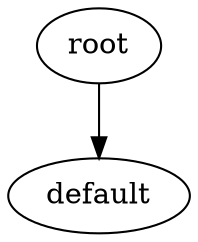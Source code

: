 digraph default {
    root_773 [label="root"];
    default_774 [label="default"];
    root_773 -> default_774;
}
